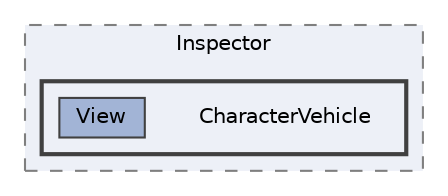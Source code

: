 digraph "C:/Users/むずでょ/Documents/Unity Projects/RMU-1-00-00-Research/Assets/RPGMaker/Codebase/Editor/Inspector/CharacterVehicle"
{
 // LATEX_PDF_SIZE
  bgcolor="transparent";
  edge [fontname=Helvetica,fontsize=10,labelfontname=Helvetica,labelfontsize=10];
  node [fontname=Helvetica,fontsize=10,shape=box,height=0.2,width=0.4];
  compound=true
  subgraph clusterdir_556927790365328304c22c636a104915 {
    graph [ bgcolor="#edf0f7", pencolor="grey50", label="Inspector", fontname=Helvetica,fontsize=10 style="filled,dashed", URL="dir_556927790365328304c22c636a104915.html",tooltip=""]
  subgraph clusterdir_78b3c62a52fc4dcabb1416a25eb4a5e5 {
    graph [ bgcolor="#edf0f7", pencolor="grey25", label="", fontname=Helvetica,fontsize=10 style="filled,bold", URL="dir_78b3c62a52fc4dcabb1416a25eb4a5e5.html",tooltip=""]
    dir_78b3c62a52fc4dcabb1416a25eb4a5e5 [shape=plaintext, label="CharacterVehicle"];
  dir_4657434fb7f21e6a09c4f27dc49c61bb [label="View", fillcolor="#a2b4d6", color="grey25", style="filled", URL="dir_4657434fb7f21e6a09c4f27dc49c61bb.html",tooltip=""];
  }
  }
}
